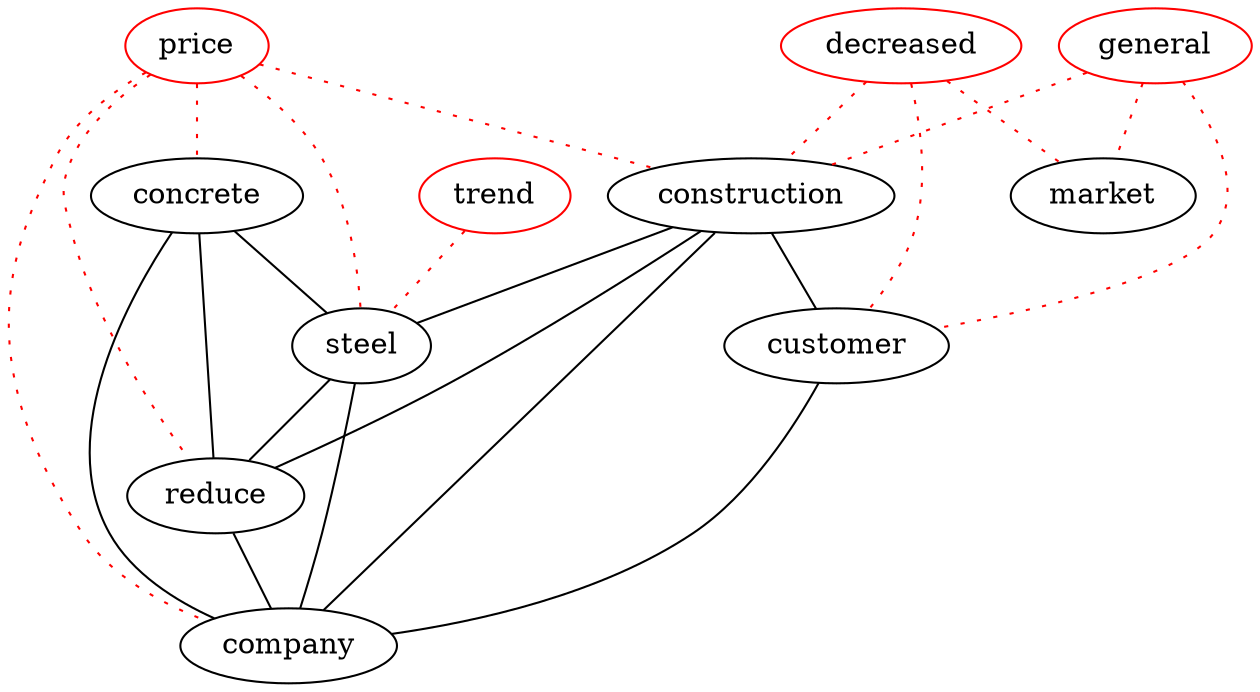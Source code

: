 graph keygraph {
graph [size="10,10"]
company [color="black"]
reduce [color="black"]
construction [color="black"]
concrete [color="black"]
customer [color="black"]
steel [color="black"]
trend [color="red"]
general [color="red"]
decreased [color="red"]
price [color="red"]
construction--steel
construction--reduce
construction--customer
construction--company
concrete--reduce
steel--reduce
customer--company
concrete--steel
concrete--company
steel--company
reduce--company
trend--steel [color="red", style="dotted"]
general--market [color="red", style="dotted"]
general--construction [color="red", style="dotted"]
general--customer [color="red", style="dotted"]
decreased--market [color="red", style="dotted"]
decreased--construction [color="red", style="dotted"]
decreased--customer [color="red", style="dotted"]
price--company [color="red", style="dotted"]
price--reduce [color="red", style="dotted"]
price--construction [color="red", style="dotted"]
price--concrete [color="red", style="dotted"]
price--steel [color="red", style="dotted"]
}